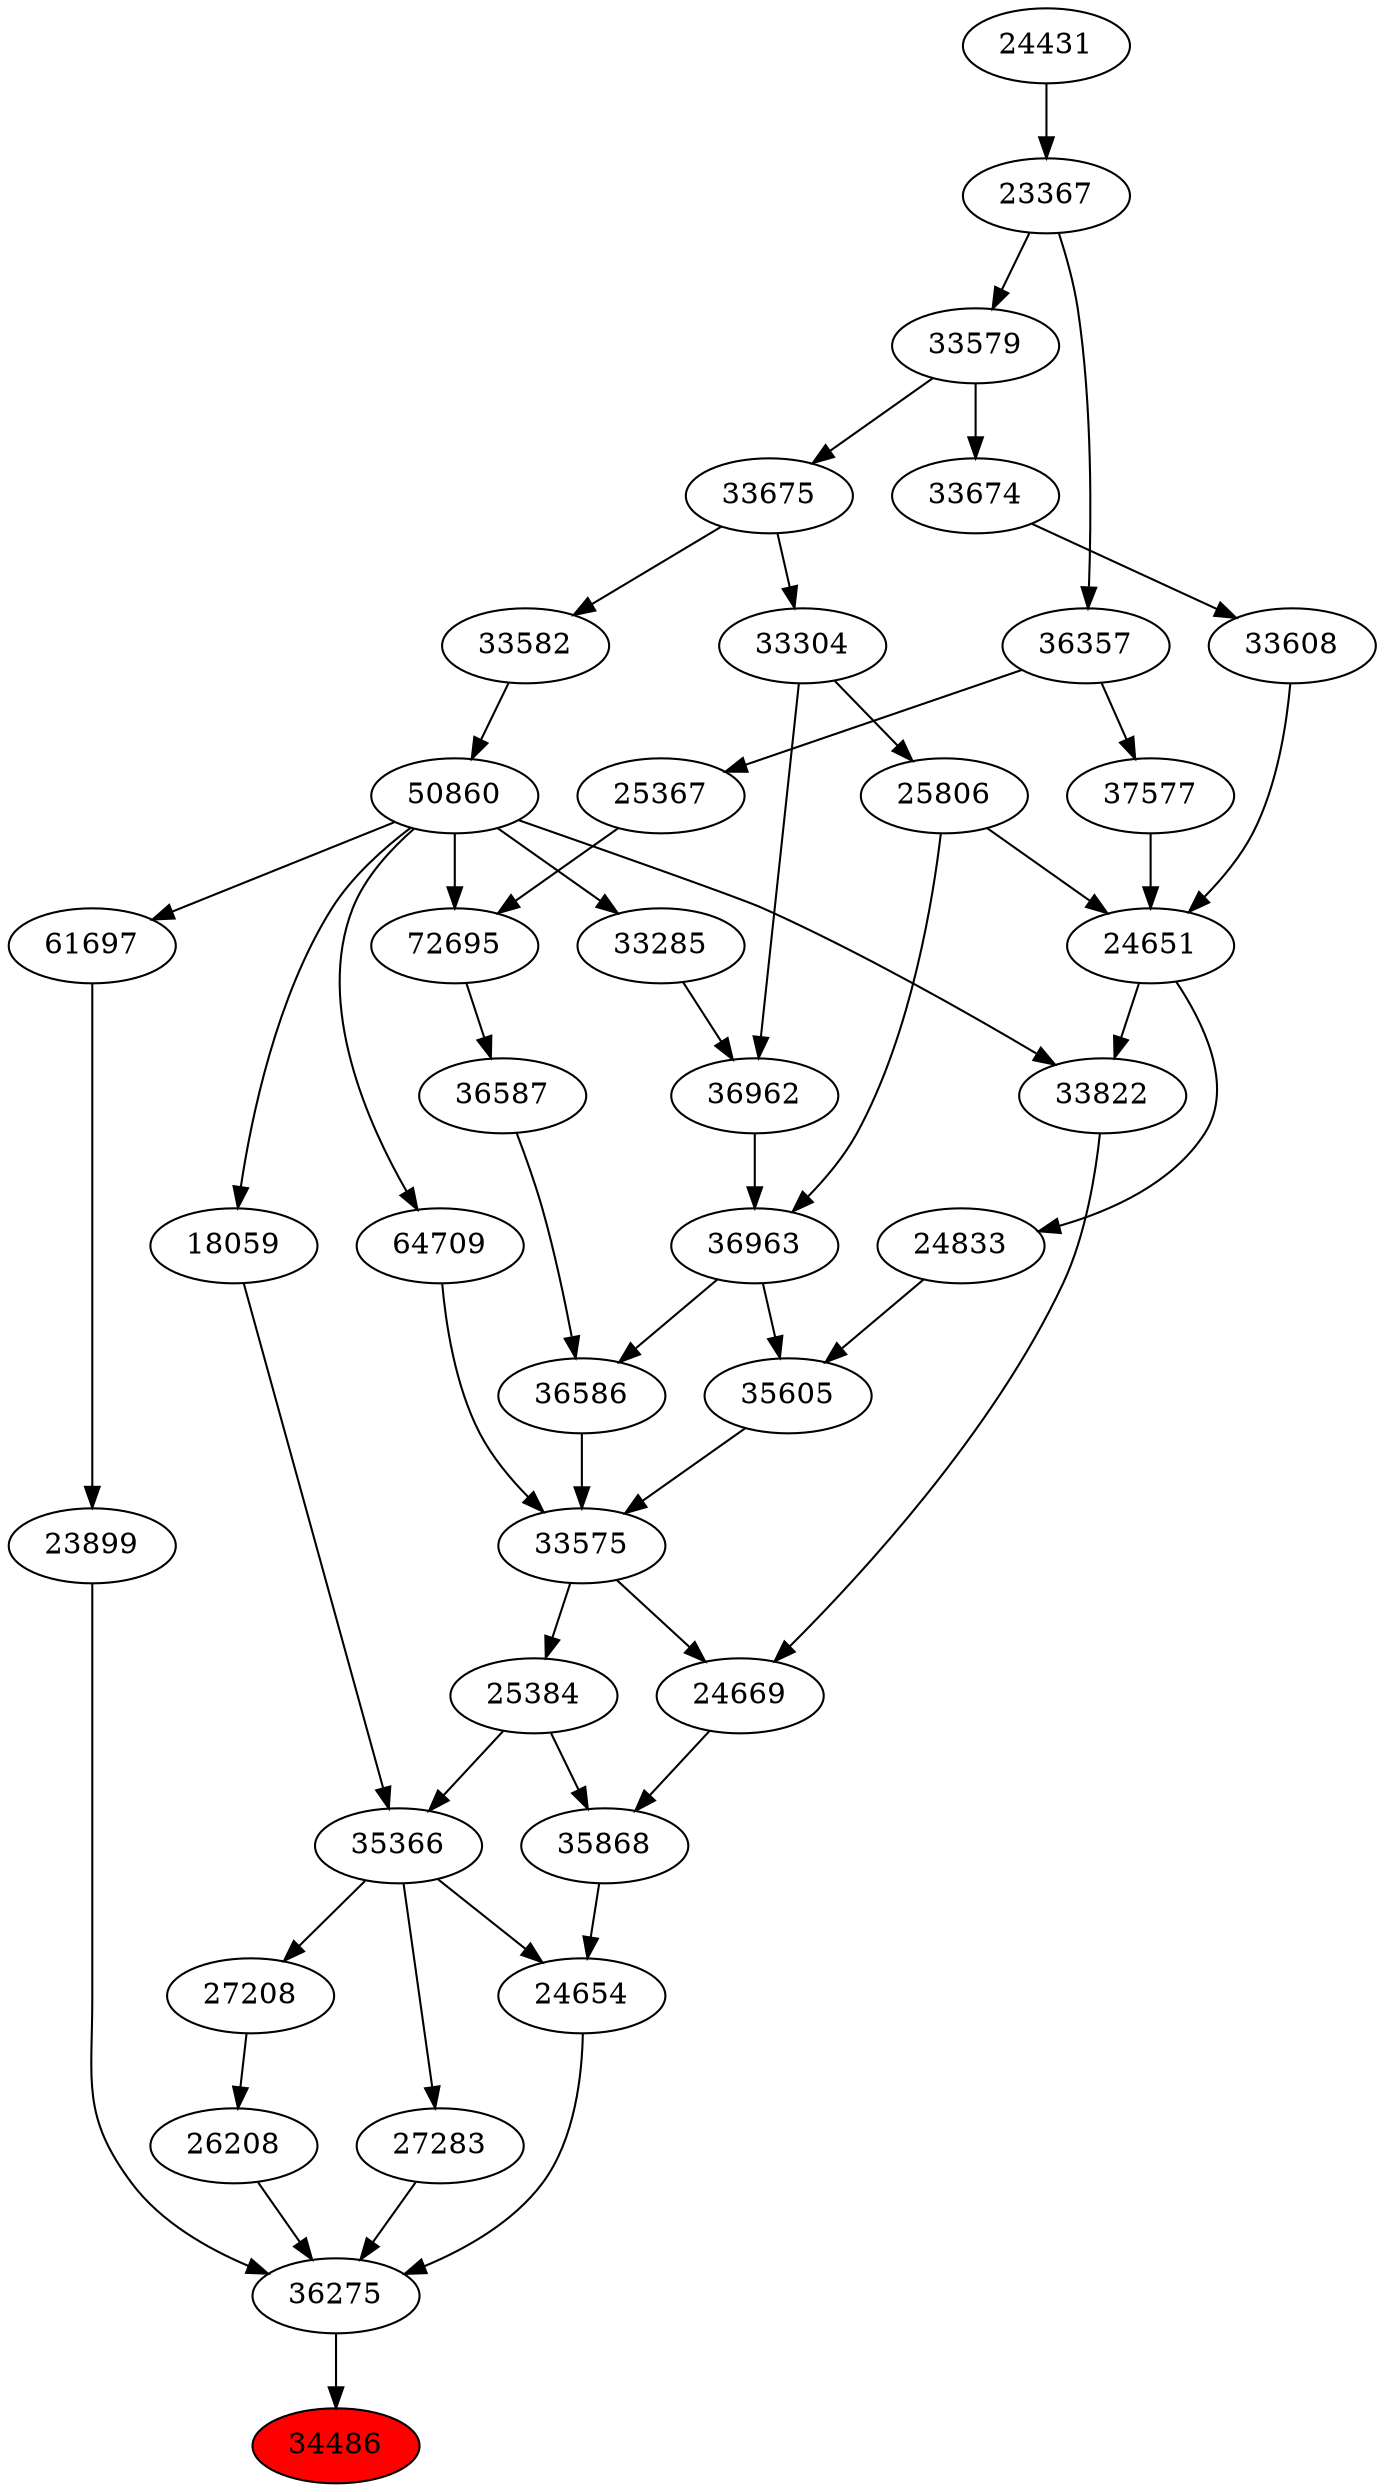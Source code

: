 strict digraph{ 
34486 [label="34486" fillcolor=red style=filled]
36275 -> 34486
36275 [label="36275"]
23899 -> 36275
26208 -> 36275
27283 -> 36275
24654 -> 36275
23899 [label="23899"]
61697 -> 23899
26208 [label="26208"]
27208 -> 26208
27283 [label="27283"]
35366 -> 27283
24654 [label="24654"]
35868 -> 24654
35366 -> 24654
61697 [label="61697"]
50860 -> 61697
27208 [label="27208"]
35366 -> 27208
35366 [label="35366"]
25384 -> 35366
18059 -> 35366
35868 [label="35868"]
25384 -> 35868
24669 -> 35868
50860 [label="50860"]
33582 -> 50860
25384 [label="25384"]
33575 -> 25384
18059 [label="18059"]
50860 -> 18059
24669 [label="24669"]
33575 -> 24669
33822 -> 24669
33582 [label="33582"]
33675 -> 33582
33575 [label="33575"]
36586 -> 33575
35605 -> 33575
64709 -> 33575
33822 [label="33822"]
24651 -> 33822
50860 -> 33822
33675 [label="33675"]
33579 -> 33675
36586 [label="36586"]
36587 -> 36586
36963 -> 36586
35605 [label="35605"]
24833 -> 35605
36963 -> 35605
64709 [label="64709"]
50860 -> 64709
24651 [label="24651"]
25806 -> 24651
33608 -> 24651
37577 -> 24651
33579 [label="33579"]
23367 -> 33579
36587 [label="36587"]
72695 -> 36587
36963 [label="36963"]
36962 -> 36963
25806 -> 36963
24833 [label="24833"]
24651 -> 24833
25806 [label="25806"]
33304 -> 25806
33608 [label="33608"]
33674 -> 33608
37577 [label="37577"]
36357 -> 37577
23367 [label="23367"]
24431 -> 23367
72695 [label="72695"]
50860 -> 72695
25367 -> 72695
36962 [label="36962"]
33285 -> 36962
33304 -> 36962
33304 [label="33304"]
33675 -> 33304
33674 [label="33674"]
33579 -> 33674
36357 [label="36357"]
23367 -> 36357
24431 [label="24431"]
25367 [label="25367"]
36357 -> 25367
33285 [label="33285"]
50860 -> 33285
}